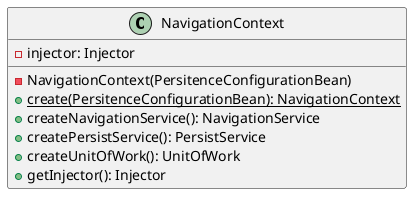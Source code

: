 @startuml

    class NavigationContext {
        -injector: Injector
        -NavigationContext(PersitenceConfigurationBean)
        {static} +create(PersitenceConfigurationBean): NavigationContext
        +createNavigationService(): NavigationService
        +createPersistService(): PersistService
        +createUnitOfWork(): UnitOfWork
        +getInjector(): Injector
    }

@enduml
